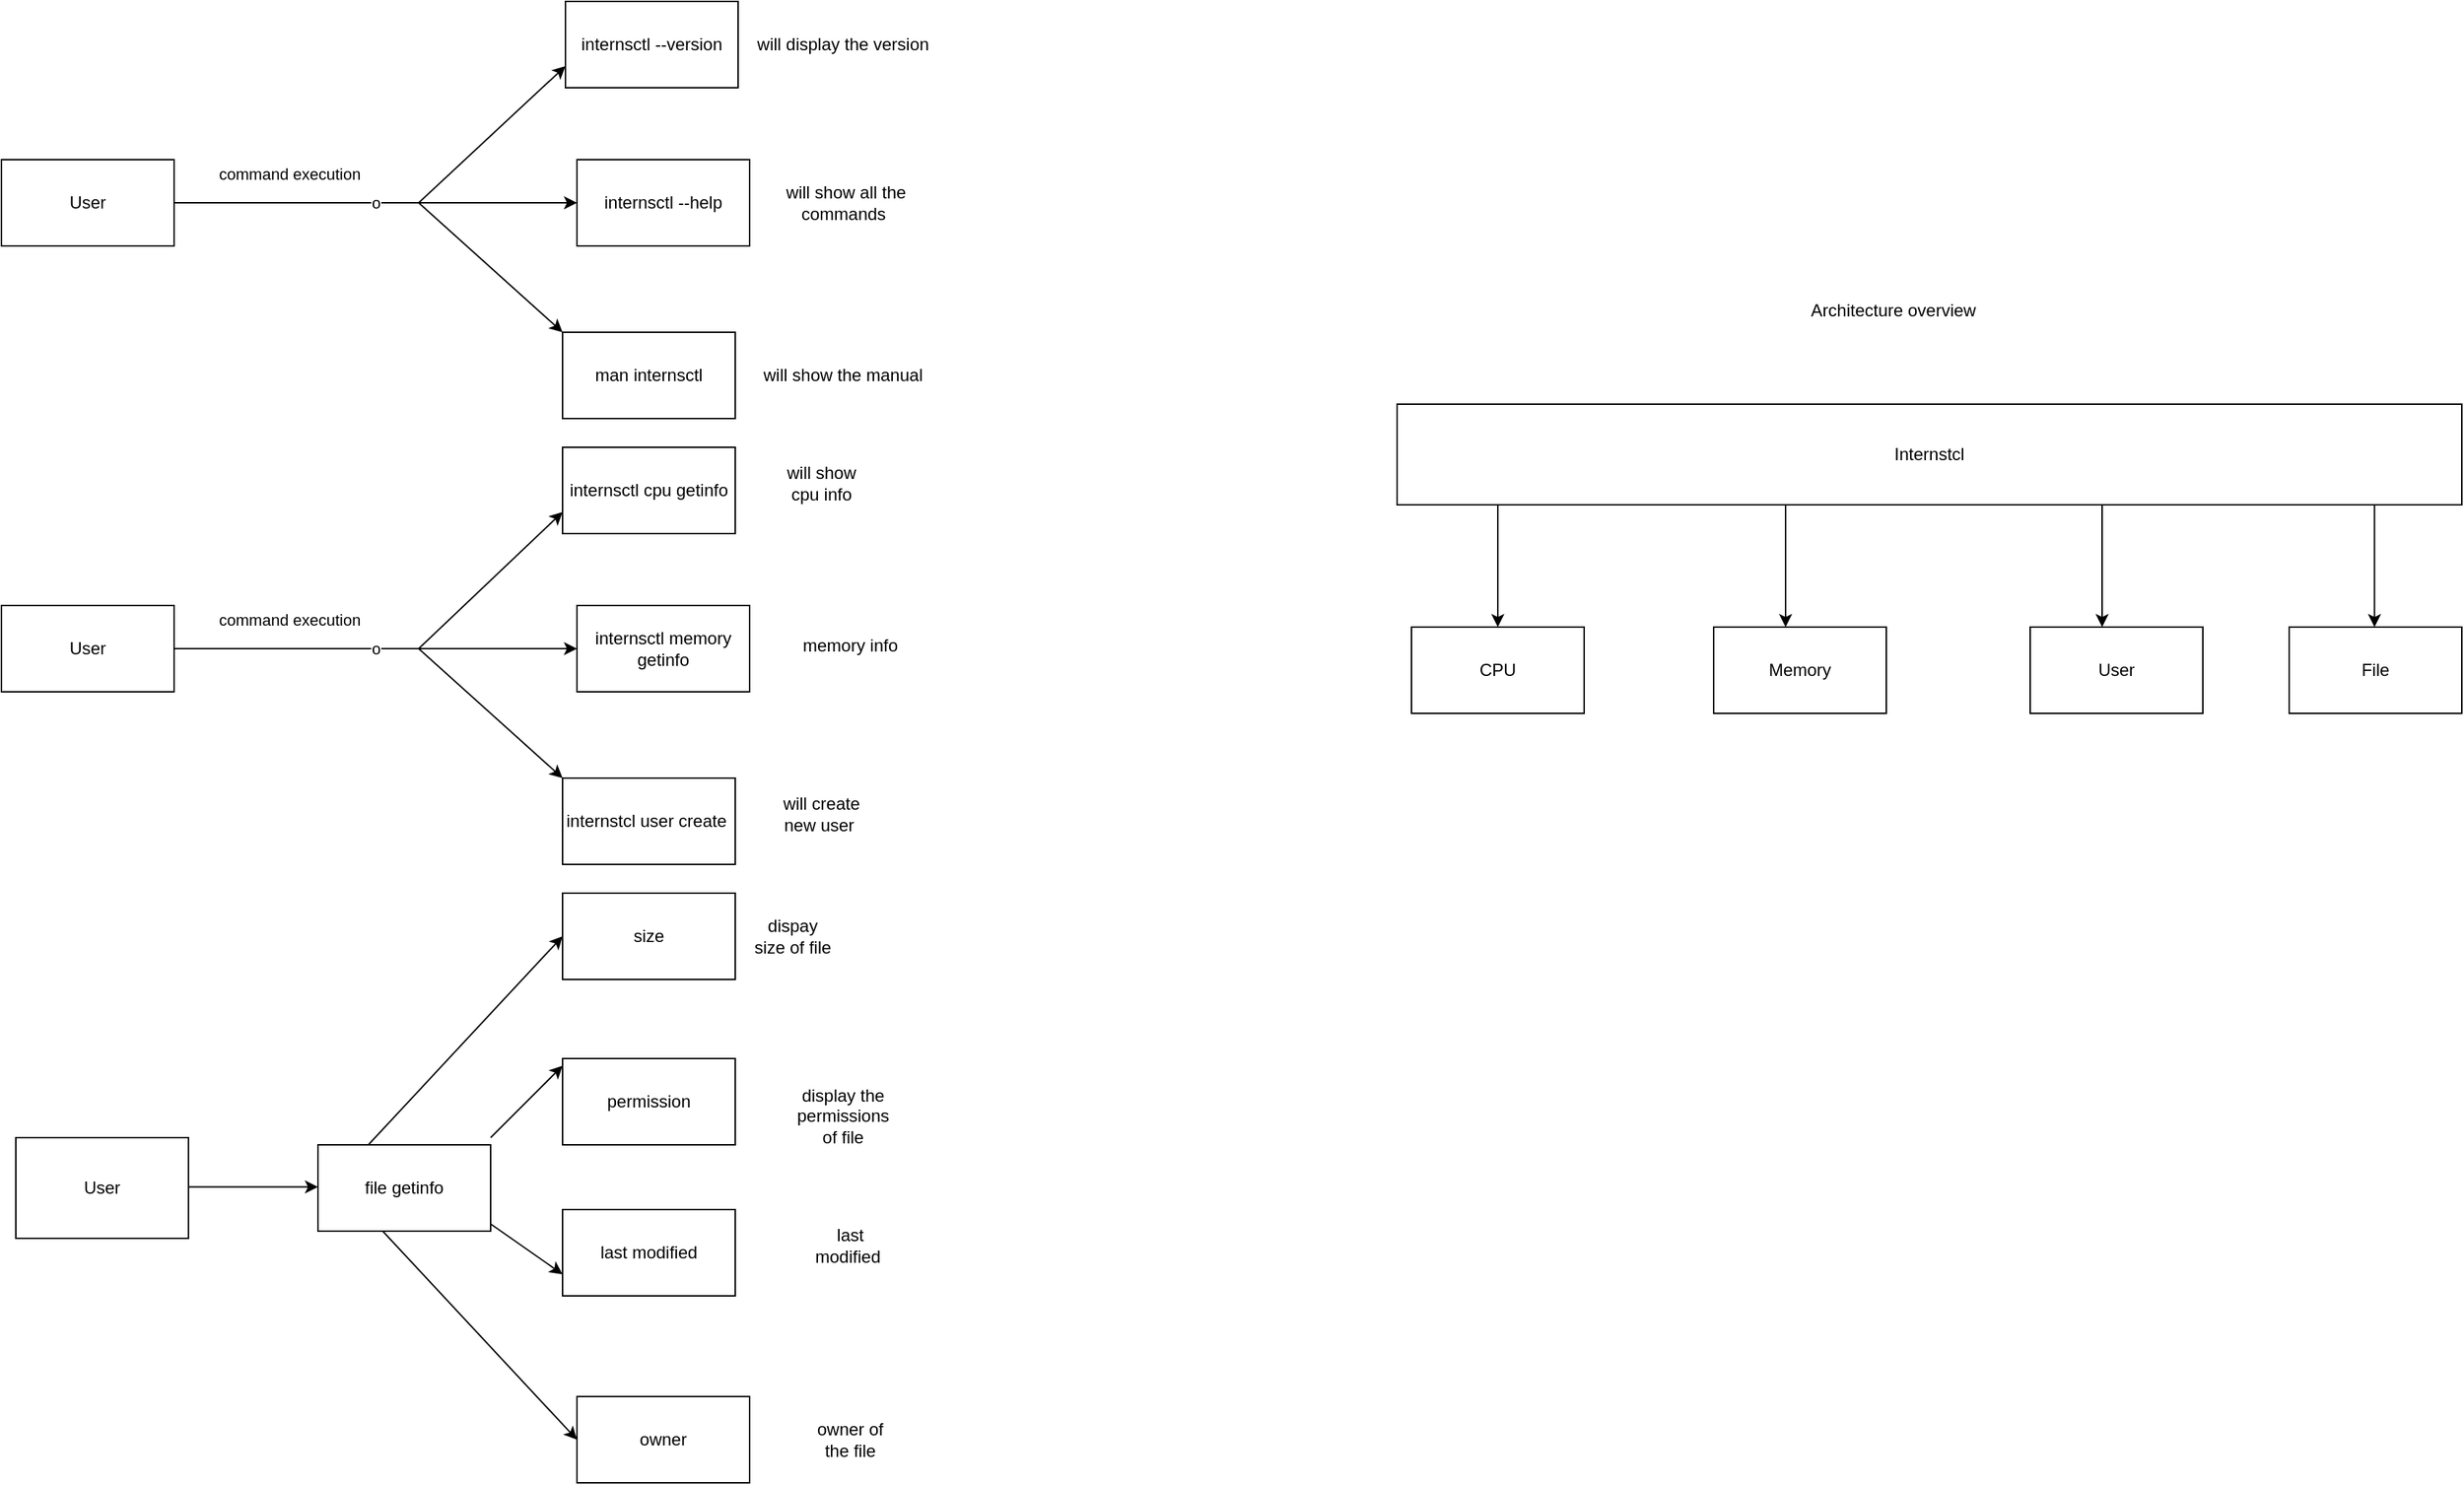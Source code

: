<mxfile version="22.1.15" type="github">
  <diagram name="Page-1" id="y2Ymxbo5kx4J-ooznP9K">
    <mxGraphModel dx="2283" dy="1732" grid="1" gridSize="10" guides="1" tooltips="1" connect="1" arrows="1" fold="1" page="1" pageScale="1" pageWidth="850" pageHeight="1100" math="0" shadow="0">
      <root>
        <mxCell id="0" />
        <mxCell id="1" parent="0" />
        <mxCell id="iUkcIV04i3G2hJ60C0qC-1" value="User" style="rounded=0;whiteSpace=wrap;html=1;" vertex="1" parent="1">
          <mxGeometry x="-840" y="-980" width="120" height="60" as="geometry" />
        </mxCell>
        <mxCell id="iUkcIV04i3G2hJ60C0qC-3" value="internsctl --version" style="rounded=0;whiteSpace=wrap;html=1;" vertex="1" parent="1">
          <mxGeometry x="-448" y="-1090" width="120" height="60" as="geometry" />
        </mxCell>
        <mxCell id="iUkcIV04i3G2hJ60C0qC-4" value="internsctl --help" style="rounded=0;whiteSpace=wrap;html=1;" vertex="1" parent="1">
          <mxGeometry x="-440" y="-980" width="120" height="60" as="geometry" />
        </mxCell>
        <mxCell id="iUkcIV04i3G2hJ60C0qC-5" value="man internsctl" style="rounded=0;whiteSpace=wrap;html=1;" vertex="1" parent="1">
          <mxGeometry x="-450" y="-860" width="120" height="60" as="geometry" />
        </mxCell>
        <mxCell id="iUkcIV04i3G2hJ60C0qC-6" value="" style="endArrow=classic;html=1;rounded=0;entryX=0;entryY=0.75;entryDx=0;entryDy=0;" edge="1" parent="1" target="iUkcIV04i3G2hJ60C0qC-3">
          <mxGeometry width="50" height="50" relative="1" as="geometry">
            <mxPoint x="-550" y="-950" as="sourcePoint" />
            <mxPoint x="-470" y="-1030" as="targetPoint" />
          </mxGeometry>
        </mxCell>
        <mxCell id="iUkcIV04i3G2hJ60C0qC-7" value="" style="endArrow=classic;html=1;rounded=0;" edge="1" parent="1">
          <mxGeometry width="50" height="50" relative="1" as="geometry">
            <mxPoint x="-550" y="-950" as="sourcePoint" />
            <mxPoint x="-450" y="-860" as="targetPoint" />
          </mxGeometry>
        </mxCell>
        <mxCell id="iUkcIV04i3G2hJ60C0qC-12" value="o" style="edgeStyle=none;orthogonalLoop=1;jettySize=auto;html=1;rounded=0;entryX=0;entryY=0.5;entryDx=0;entryDy=0;exitX=1;exitY=0.5;exitDx=0;exitDy=0;" edge="1" parent="1" source="iUkcIV04i3G2hJ60C0qC-1" target="iUkcIV04i3G2hJ60C0qC-4">
          <mxGeometry width="80" relative="1" as="geometry">
            <mxPoint x="-710" y="-950.5" as="sourcePoint" />
            <mxPoint x="-630" y="-950.5" as="targetPoint" />
            <Array as="points" />
          </mxGeometry>
        </mxCell>
        <mxCell id="iUkcIV04i3G2hJ60C0qC-13" value="command execution" style="edgeLabel;html=1;align=center;verticalAlign=middle;resizable=0;points=[];" vertex="1" connectable="0" parent="iUkcIV04i3G2hJ60C0qC-12">
          <mxGeometry x="-0.18" y="1" relative="1" as="geometry">
            <mxPoint x="-35" y="-19" as="offset" />
          </mxGeometry>
        </mxCell>
        <mxCell id="iUkcIV04i3G2hJ60C0qC-15" value="User" style="rounded=0;whiteSpace=wrap;html=1;" vertex="1" parent="1">
          <mxGeometry x="-840" y="-670" width="120" height="60" as="geometry" />
        </mxCell>
        <mxCell id="iUkcIV04i3G2hJ60C0qC-16" value="internsctl cpu getinfo" style="rounded=0;whiteSpace=wrap;html=1;" vertex="1" parent="1">
          <mxGeometry x="-450" y="-780" width="120" height="60" as="geometry" />
        </mxCell>
        <mxCell id="iUkcIV04i3G2hJ60C0qC-17" value="internsctl memory getinfo" style="rounded=0;whiteSpace=wrap;html=1;" vertex="1" parent="1">
          <mxGeometry x="-440" y="-670" width="120" height="60" as="geometry" />
        </mxCell>
        <mxCell id="iUkcIV04i3G2hJ60C0qC-18" value="internstcl user create&amp;nbsp;" style="rounded=0;whiteSpace=wrap;html=1;" vertex="1" parent="1">
          <mxGeometry x="-450" y="-550" width="120" height="60" as="geometry" />
        </mxCell>
        <mxCell id="iUkcIV04i3G2hJ60C0qC-19" value="" style="endArrow=classic;html=1;rounded=0;entryX=0;entryY=0.75;entryDx=0;entryDy=0;" edge="1" parent="1" target="iUkcIV04i3G2hJ60C0qC-16">
          <mxGeometry width="50" height="50" relative="1" as="geometry">
            <mxPoint x="-550" y="-640" as="sourcePoint" />
            <mxPoint x="-470" y="-720" as="targetPoint" />
          </mxGeometry>
        </mxCell>
        <mxCell id="iUkcIV04i3G2hJ60C0qC-20" value="" style="endArrow=classic;html=1;rounded=0;" edge="1" parent="1">
          <mxGeometry width="50" height="50" relative="1" as="geometry">
            <mxPoint x="-550" y="-640" as="sourcePoint" />
            <mxPoint x="-450" y="-550" as="targetPoint" />
          </mxGeometry>
        </mxCell>
        <mxCell id="iUkcIV04i3G2hJ60C0qC-21" value="o" style="edgeStyle=none;orthogonalLoop=1;jettySize=auto;html=1;rounded=0;entryX=0;entryY=0.5;entryDx=0;entryDy=0;exitX=1;exitY=0.5;exitDx=0;exitDy=0;" edge="1" parent="1" source="iUkcIV04i3G2hJ60C0qC-15" target="iUkcIV04i3G2hJ60C0qC-17">
          <mxGeometry width="80" relative="1" as="geometry">
            <mxPoint x="-710" y="-640.5" as="sourcePoint" />
            <mxPoint x="-630" y="-640.5" as="targetPoint" />
            <Array as="points" />
          </mxGeometry>
        </mxCell>
        <mxCell id="iUkcIV04i3G2hJ60C0qC-22" value="command execution" style="edgeLabel;html=1;align=center;verticalAlign=middle;resizable=0;points=[];" vertex="1" connectable="0" parent="iUkcIV04i3G2hJ60C0qC-21">
          <mxGeometry x="-0.18" y="1" relative="1" as="geometry">
            <mxPoint x="-35" y="-19" as="offset" />
          </mxGeometry>
        </mxCell>
        <mxCell id="iUkcIV04i3G2hJ60C0qC-31" value="User" style="rounded=0;whiteSpace=wrap;html=1;" vertex="1" parent="1">
          <mxGeometry x="-830" y="-300" width="120" height="70" as="geometry" />
        </mxCell>
        <mxCell id="iUkcIV04i3G2hJ60C0qC-32" value="file getinfo" style="rounded=0;whiteSpace=wrap;html=1;" vertex="1" parent="1">
          <mxGeometry x="-620" y="-295" width="120" height="60" as="geometry" />
        </mxCell>
        <mxCell id="iUkcIV04i3G2hJ60C0qC-33" value="size" style="rounded=0;whiteSpace=wrap;html=1;" vertex="1" parent="1">
          <mxGeometry x="-450" y="-470" width="120" height="60" as="geometry" />
        </mxCell>
        <mxCell id="iUkcIV04i3G2hJ60C0qC-34" value="last modified" style="rounded=0;whiteSpace=wrap;html=1;" vertex="1" parent="1">
          <mxGeometry x="-450" y="-250" width="120" height="60" as="geometry" />
        </mxCell>
        <mxCell id="iUkcIV04i3G2hJ60C0qC-35" value="permission" style="rounded=0;whiteSpace=wrap;html=1;" vertex="1" parent="1">
          <mxGeometry x="-450" y="-355" width="120" height="60" as="geometry" />
        </mxCell>
        <mxCell id="iUkcIV04i3G2hJ60C0qC-36" value="owner" style="rounded=0;whiteSpace=wrap;html=1;" vertex="1" parent="1">
          <mxGeometry x="-440" y="-120" width="120" height="60" as="geometry" />
        </mxCell>
        <mxCell id="iUkcIV04i3G2hJ60C0qC-37" value="" style="endArrow=classic;html=1;rounded=0;" edge="1" parent="1">
          <mxGeometry width="50" height="50" relative="1" as="geometry">
            <mxPoint x="-710" y="-265.71" as="sourcePoint" />
            <mxPoint x="-620" y="-265.71" as="targetPoint" />
          </mxGeometry>
        </mxCell>
        <mxCell id="iUkcIV04i3G2hJ60C0qC-38" value="" style="endArrow=classic;html=1;rounded=0;entryX=0;entryY=0.5;entryDx=0;entryDy=0;" edge="1" parent="1" target="iUkcIV04i3G2hJ60C0qC-33">
          <mxGeometry width="50" height="50" relative="1" as="geometry">
            <mxPoint x="-585" y="-295" as="sourcePoint" />
            <mxPoint x="-535" y="-345" as="targetPoint" />
          </mxGeometry>
        </mxCell>
        <mxCell id="iUkcIV04i3G2hJ60C0qC-39" value="" style="endArrow=classic;html=1;rounded=0;entryX=0;entryY=0.5;entryDx=0;entryDy=0;" edge="1" parent="1" target="iUkcIV04i3G2hJ60C0qC-36">
          <mxGeometry width="50" height="50" relative="1" as="geometry">
            <mxPoint x="-575" y="-235" as="sourcePoint" />
            <mxPoint x="-440" y="-380" as="targetPoint" />
          </mxGeometry>
        </mxCell>
        <mxCell id="iUkcIV04i3G2hJ60C0qC-40" value="" style="endArrow=classic;html=1;rounded=0;" edge="1" parent="1">
          <mxGeometry width="50" height="50" relative="1" as="geometry">
            <mxPoint x="-500" y="-300" as="sourcePoint" />
            <mxPoint x="-450" y="-350" as="targetPoint" />
          </mxGeometry>
        </mxCell>
        <mxCell id="iUkcIV04i3G2hJ60C0qC-41" value="" style="endArrow=classic;html=1;rounded=0;entryX=0;entryY=0.75;entryDx=0;entryDy=0;" edge="1" parent="1" target="iUkcIV04i3G2hJ60C0qC-34">
          <mxGeometry width="50" height="50" relative="1" as="geometry">
            <mxPoint x="-500" y="-240" as="sourcePoint" />
            <mxPoint x="-450" y="-290" as="targetPoint" />
          </mxGeometry>
        </mxCell>
        <mxCell id="iUkcIV04i3G2hJ60C0qC-43" value="will display the version" style="text;html=1;strokeColor=none;fillColor=none;align=center;verticalAlign=middle;whiteSpace=wrap;rounded=0;" vertex="1" parent="1">
          <mxGeometry x="-320" y="-1087.5" width="130" height="55" as="geometry" />
        </mxCell>
        <mxCell id="iUkcIV04i3G2hJ60C0qC-44" value="will show all the commands&amp;nbsp;" style="text;html=1;strokeColor=none;fillColor=none;align=center;verticalAlign=middle;whiteSpace=wrap;rounded=0;" vertex="1" parent="1">
          <mxGeometry x="-328" y="-970" width="150" height="40" as="geometry" />
        </mxCell>
        <mxCell id="iUkcIV04i3G2hJ60C0qC-46" value="will show the manual" style="text;html=1;strokeColor=none;fillColor=none;align=center;verticalAlign=middle;whiteSpace=wrap;rounded=0;" vertex="1" parent="1">
          <mxGeometry x="-345" y="-860" width="180" height="60" as="geometry" />
        </mxCell>
        <mxCell id="iUkcIV04i3G2hJ60C0qC-47" value="will show cpu info" style="text;html=1;strokeColor=none;fillColor=none;align=center;verticalAlign=middle;whiteSpace=wrap;rounded=0;" vertex="1" parent="1">
          <mxGeometry x="-300" y="-770" width="60" height="30" as="geometry" />
        </mxCell>
        <mxCell id="iUkcIV04i3G2hJ60C0qC-48" value="memory info" style="text;html=1;strokeColor=none;fillColor=none;align=center;verticalAlign=middle;whiteSpace=wrap;rounded=0;" vertex="1" parent="1">
          <mxGeometry x="-300" y="-655" width="100" height="25" as="geometry" />
        </mxCell>
        <mxCell id="iUkcIV04i3G2hJ60C0qC-49" value="will create new user&amp;nbsp;" style="text;html=1;strokeColor=none;fillColor=none;align=center;verticalAlign=middle;whiteSpace=wrap;rounded=0;" vertex="1" parent="1">
          <mxGeometry x="-300" y="-540" width="60" height="30" as="geometry" />
        </mxCell>
        <mxCell id="iUkcIV04i3G2hJ60C0qC-50" value="dispay size of file" style="text;html=1;strokeColor=none;fillColor=none;align=center;verticalAlign=middle;whiteSpace=wrap;rounded=0;" vertex="1" parent="1">
          <mxGeometry x="-320" y="-455" width="60" height="30" as="geometry" />
        </mxCell>
        <mxCell id="iUkcIV04i3G2hJ60C0qC-51" value="display the permissions of file" style="text;html=1;strokeColor=none;fillColor=none;align=center;verticalAlign=middle;whiteSpace=wrap;rounded=0;" vertex="1" parent="1">
          <mxGeometry x="-285" y="-330" width="60" height="30" as="geometry" />
        </mxCell>
        <mxCell id="iUkcIV04i3G2hJ60C0qC-52" value="last modified&amp;nbsp;" style="text;html=1;strokeColor=none;fillColor=none;align=center;verticalAlign=middle;whiteSpace=wrap;rounded=0;" vertex="1" parent="1">
          <mxGeometry x="-280" y="-240" width="60" height="30" as="geometry" />
        </mxCell>
        <mxCell id="iUkcIV04i3G2hJ60C0qC-53" value="owner of the file" style="text;html=1;strokeColor=none;fillColor=none;align=center;verticalAlign=middle;whiteSpace=wrap;rounded=0;" vertex="1" parent="1">
          <mxGeometry x="-280" y="-105" width="60" height="30" as="geometry" />
        </mxCell>
        <mxCell id="iUkcIV04i3G2hJ60C0qC-54" value="Internstcl" style="rounded=0;whiteSpace=wrap;html=1;" vertex="1" parent="1">
          <mxGeometry x="130" y="-810" width="740" height="70" as="geometry" />
        </mxCell>
        <mxCell id="iUkcIV04i3G2hJ60C0qC-55" value="CPU" style="rounded=0;whiteSpace=wrap;html=1;" vertex="1" parent="1">
          <mxGeometry x="140" y="-655" width="120" height="60" as="geometry" />
        </mxCell>
        <mxCell id="iUkcIV04i3G2hJ60C0qC-56" value="Memory" style="rounded=0;whiteSpace=wrap;html=1;" vertex="1" parent="1">
          <mxGeometry x="350" y="-655" width="120" height="60" as="geometry" />
        </mxCell>
        <mxCell id="iUkcIV04i3G2hJ60C0qC-57" value="User" style="rounded=0;whiteSpace=wrap;html=1;" vertex="1" parent="1">
          <mxGeometry x="570" y="-655" width="120" height="60" as="geometry" />
        </mxCell>
        <mxCell id="iUkcIV04i3G2hJ60C0qC-58" value="File" style="rounded=0;whiteSpace=wrap;html=1;" vertex="1" parent="1">
          <mxGeometry x="750" y="-655" width="120" height="60" as="geometry" />
        </mxCell>
        <mxCell id="iUkcIV04i3G2hJ60C0qC-59" value="Architecture overview" style="text;html=1;strokeColor=none;fillColor=none;align=center;verticalAlign=middle;whiteSpace=wrap;rounded=0;" vertex="1" parent="1">
          <mxGeometry x="300" y="-920" width="350" height="90" as="geometry" />
        </mxCell>
        <mxCell id="iUkcIV04i3G2hJ60C0qC-60" value="" style="endArrow=classic;html=1;rounded=0;entryX=0.5;entryY=0;entryDx=0;entryDy=0;" edge="1" parent="1" target="iUkcIV04i3G2hJ60C0qC-55">
          <mxGeometry width="50" height="50" relative="1" as="geometry">
            <mxPoint x="200" y="-740" as="sourcePoint" />
            <mxPoint x="250" y="-790" as="targetPoint" />
          </mxGeometry>
        </mxCell>
        <mxCell id="iUkcIV04i3G2hJ60C0qC-61" value="" style="endArrow=classic;html=1;rounded=0;entryX=0.5;entryY=0;entryDx=0;entryDy=0;" edge="1" parent="1">
          <mxGeometry width="50" height="50" relative="1" as="geometry">
            <mxPoint x="400" y="-740" as="sourcePoint" />
            <mxPoint x="400" y="-655" as="targetPoint" />
          </mxGeometry>
        </mxCell>
        <mxCell id="iUkcIV04i3G2hJ60C0qC-62" value="" style="endArrow=classic;html=1;rounded=0;entryX=0.5;entryY=0;entryDx=0;entryDy=0;" edge="1" parent="1">
          <mxGeometry width="50" height="50" relative="1" as="geometry">
            <mxPoint x="620" y="-740" as="sourcePoint" />
            <mxPoint x="620" y="-655" as="targetPoint" />
          </mxGeometry>
        </mxCell>
        <mxCell id="iUkcIV04i3G2hJ60C0qC-63" value="" style="endArrow=classic;html=1;rounded=0;entryX=0.5;entryY=0;entryDx=0;entryDy=0;" edge="1" parent="1">
          <mxGeometry width="50" height="50" relative="1" as="geometry">
            <mxPoint x="809.29" y="-740" as="sourcePoint" />
            <mxPoint x="809.29" y="-655" as="targetPoint" />
          </mxGeometry>
        </mxCell>
      </root>
    </mxGraphModel>
  </diagram>
</mxfile>

